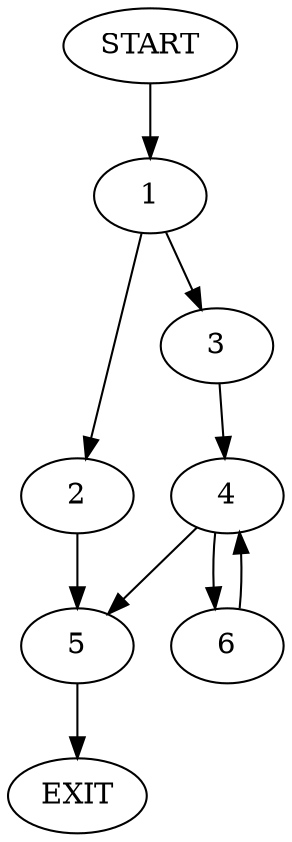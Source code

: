 digraph {
0 [label="START"]
7 [label="EXIT"]
0 -> 1
1 -> 2
1 -> 3
3 -> 4
2 -> 5
5 -> 7
4 -> 5
4 -> 6
6 -> 4
}
